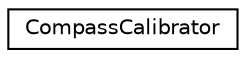 digraph "Graphical Class Hierarchy"
{
 // INTERACTIVE_SVG=YES
  edge [fontname="Helvetica",fontsize="10",labelfontname="Helvetica",labelfontsize="10"];
  node [fontname="Helvetica",fontsize="10",shape=record];
  rankdir="LR";
  Node1 [label="CompassCalibrator",height=0.2,width=0.4,color="black", fillcolor="white", style="filled",URL="$classCompassCalibrator.html"];
}
